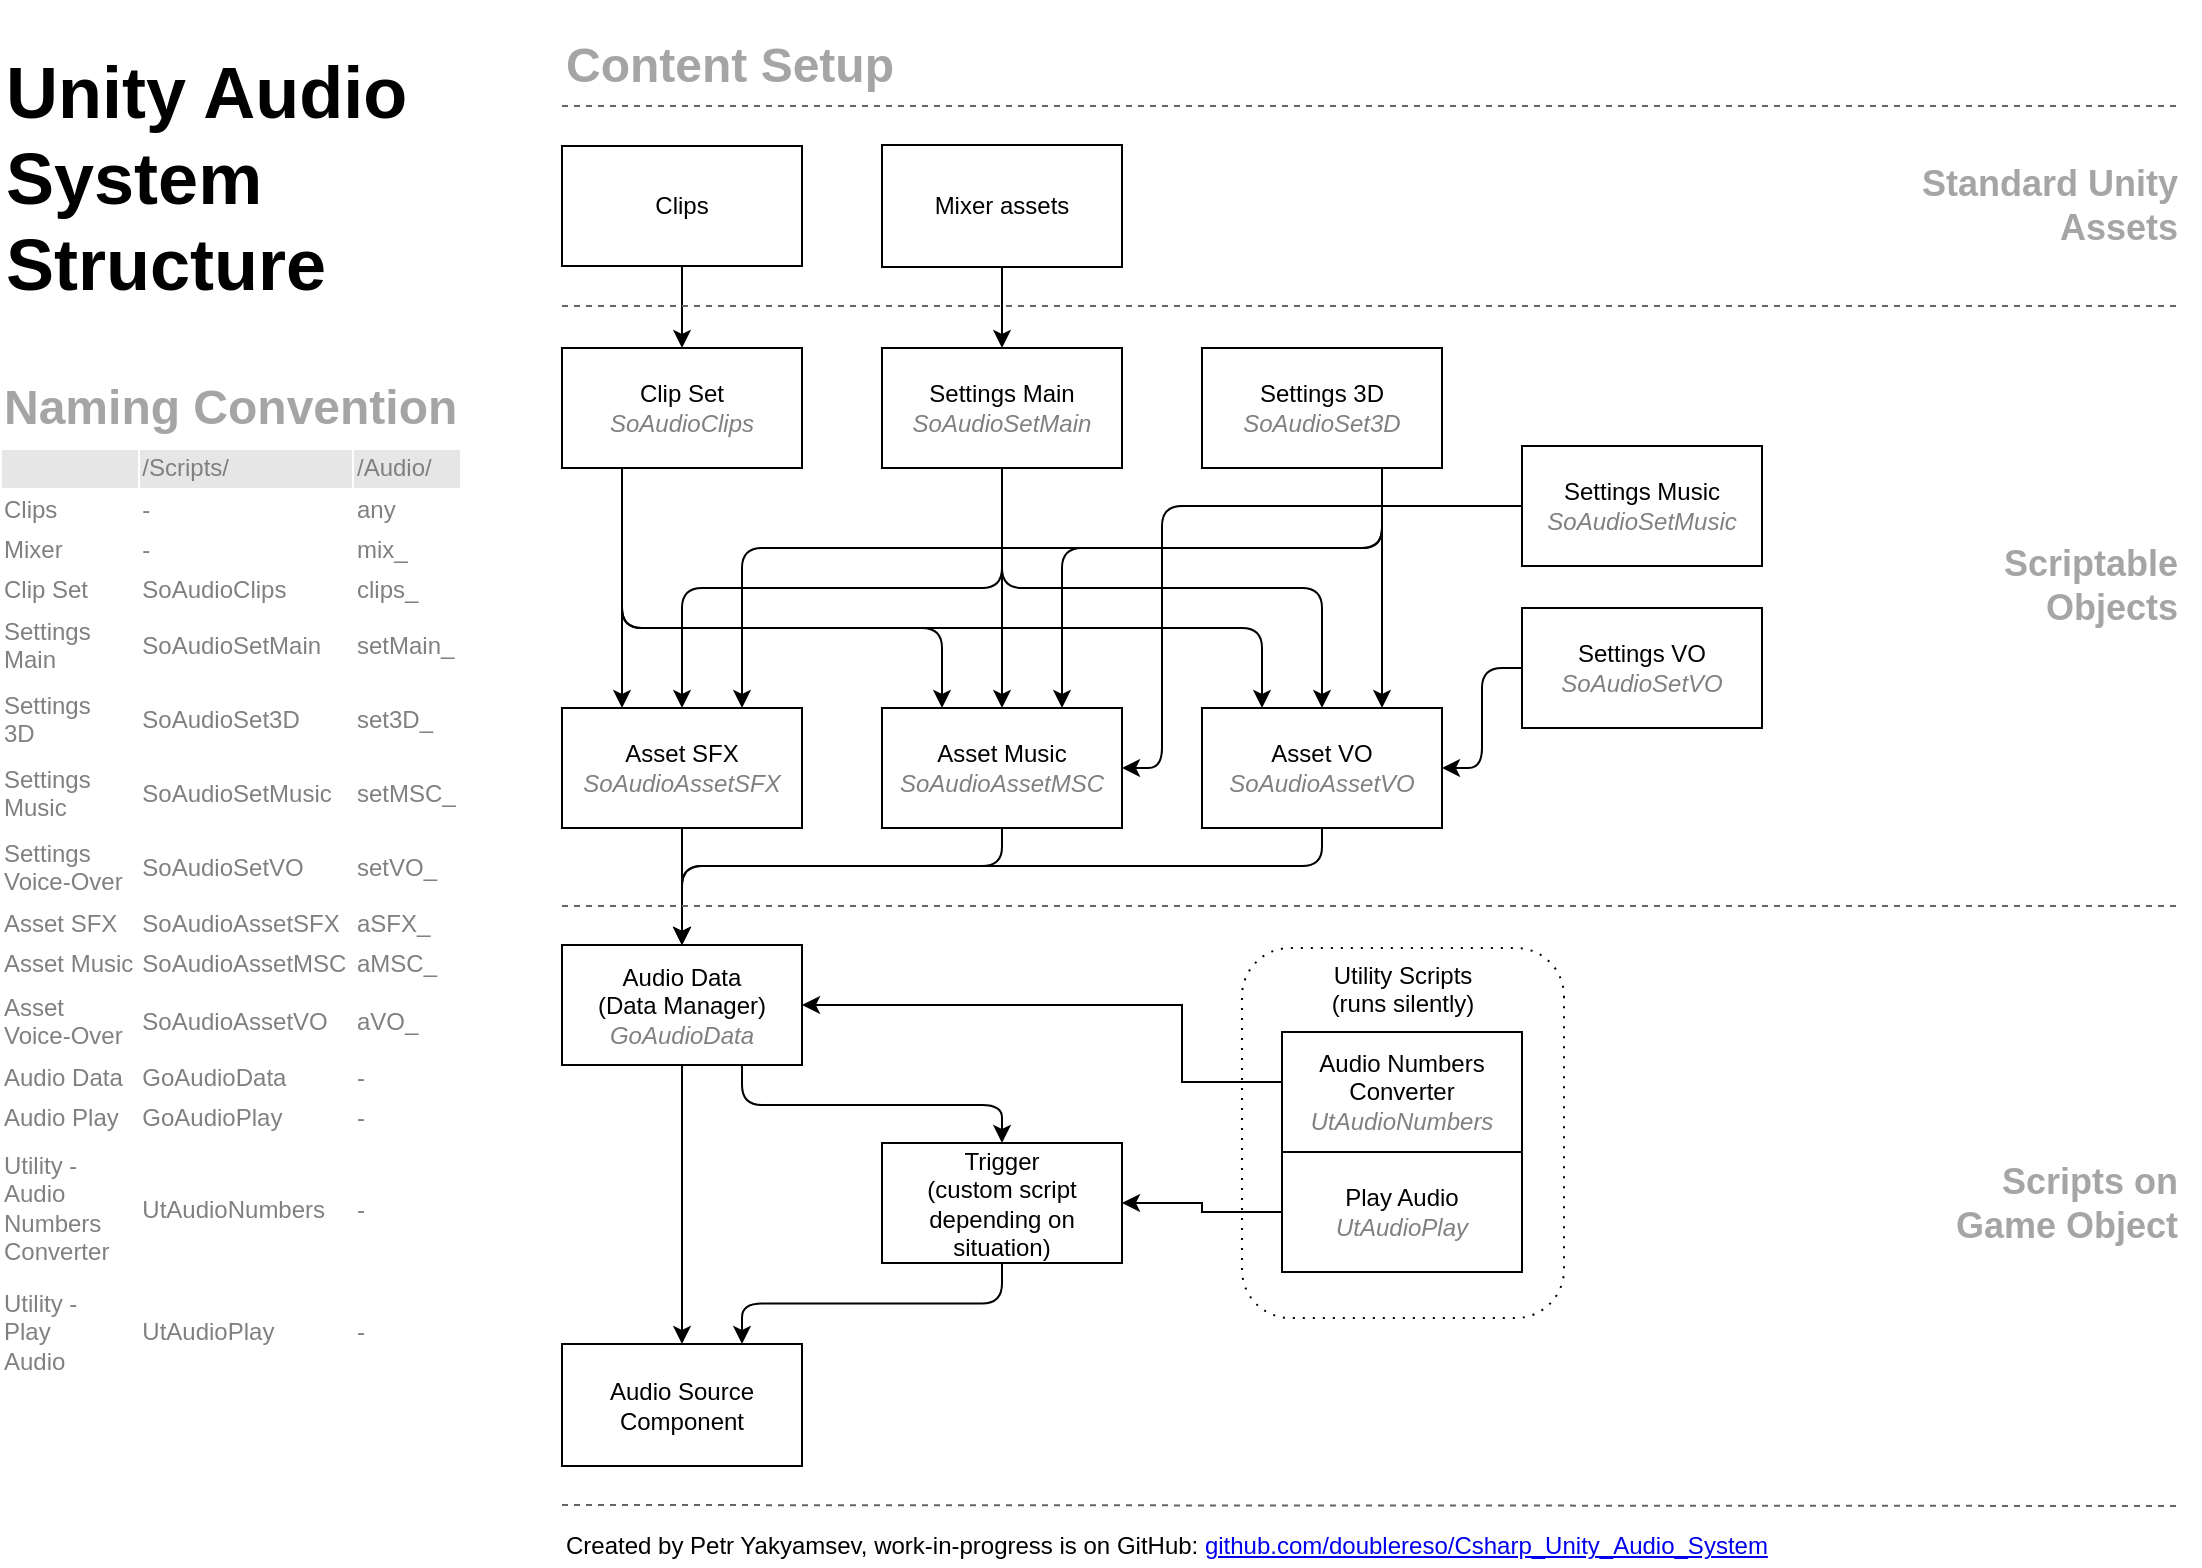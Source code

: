 <mxfile pages="1" version="11.2.9" type="device"><diagram id="NuwOYCbsyei5r1up8Xm4" name="Page-1"><mxGraphModel dx="1360" dy="802" grid="1" gridSize="10" guides="1" tooltips="1" connect="1" arrows="1" fold="1" page="1" pageScale="1" pageWidth="1169" pageHeight="827" math="0" shadow="0"><root><mxCell id="0"/><mxCell id="1" parent="0"/><mxCell id="HMFxG_M1DXBaf4q_HqDq-42" value="Utility Scripts&lt;br&gt;(runs silently)" style="rounded=1;whiteSpace=wrap;html=1;dashed=1;dashPattern=1 4;align=center;verticalAlign=top;horizontal=0;perimeterSpacing=0;rotation=90;" parent="1" vertex="1"><mxGeometry x="648" y="513" width="185" height="161" as="geometry"/></mxCell><mxCell id="5oaiqB6MAJTgHMK3KRk9-67" value="Scriptable Objects" style="text;html=1;strokeColor=none;fillColor=none;align=right;verticalAlign=middle;whiteSpace=wrap;rounded=0;fontSize=18;fontStyle=1;textOpacity=35;" parent="1" vertex="1"><mxGeometry x="1000" y="310" width="130" height="20" as="geometry"/></mxCell><mxCell id="5oaiqB6MAJTgHMK3KRk9-1" value="&lt;h1 style=&quot;font-size: 36px&quot;&gt;&lt;font style=&quot;font-size: 36px&quot;&gt;Unity Audio System Structure&lt;/font&gt;&lt;/h1&gt;" style="text;html=1;strokeColor=none;fillColor=none;spacing=2;spacingTop=-15;whiteSpace=wrap;overflow=hidden;rounded=0;verticalAlign=middle;horizontal=1;align=left;fontSize=36;" parent="1" vertex="1"><mxGeometry x="40" y="40" width="240" height="160" as="geometry"/></mxCell><mxCell id="5oaiqB6MAJTgHMK3KRk9-5" style="edgeStyle=orthogonalEdgeStyle;rounded=0;orthogonalLoop=1;jettySize=auto;html=1;exitX=0.5;exitY=1;exitDx=0;exitDy=0;" parent="1" source="5oaiqB6MAJTgHMK3KRk9-2" target="5oaiqB6MAJTgHMK3KRk9-3" edge="1"><mxGeometry relative="1" as="geometry"/></mxCell><mxCell id="5oaiqB6MAJTgHMK3KRk9-2" value="Clips" style="rounded=0;whiteSpace=wrap;html=1;" parent="1" vertex="1"><mxGeometry x="320" y="100" width="120" height="60" as="geometry"/></mxCell><mxCell id="5oaiqB6MAJTgHMK3KRk9-42" style="edgeStyle=orthogonalEdgeStyle;rounded=1;orthogonalLoop=1;jettySize=auto;html=1;exitX=0.25;exitY=1;exitDx=0;exitDy=0;entryX=0.25;entryY=0;entryDx=0;entryDy=0;" parent="1" source="5oaiqB6MAJTgHMK3KRk9-3" target="5oaiqB6MAJTgHMK3KRk9-4" edge="1"><mxGeometry relative="1" as="geometry"><Array as="points"/></mxGeometry></mxCell><mxCell id="5oaiqB6MAJTgHMK3KRk9-43" style="edgeStyle=orthogonalEdgeStyle;rounded=1;orthogonalLoop=1;jettySize=auto;html=1;entryX=0.25;entryY=0;entryDx=0;entryDy=0;" parent="1" target="5oaiqB6MAJTgHMK3KRk9-7" edge="1"><mxGeometry relative="1" as="geometry"><Array as="points"><mxPoint x="350" y="261"/><mxPoint x="350" y="341"/><mxPoint x="510" y="341"/></Array><mxPoint x="350" y="261" as="sourcePoint"/></mxGeometry></mxCell><mxCell id="5oaiqB6MAJTgHMK3KRk9-44" style="edgeStyle=orthogonalEdgeStyle;rounded=1;orthogonalLoop=1;jettySize=auto;html=1;entryX=0.25;entryY=0;entryDx=0;entryDy=0;" parent="1" target="5oaiqB6MAJTgHMK3KRk9-10" edge="1"><mxGeometry relative="1" as="geometry"><Array as="points"><mxPoint x="350" y="261"/><mxPoint x="350" y="341"/><mxPoint x="670" y="341"/></Array><mxPoint x="350" y="261" as="sourcePoint"/></mxGeometry></mxCell><mxCell id="5oaiqB6MAJTgHMK3KRk9-3" value="Clip Set&lt;br&gt;&lt;span style=&quot;color: rgb(128 , 128 , 128) ; text-align: left ; white-space: nowrap&quot;&gt;&lt;i&gt;SoAudioClips&lt;/i&gt;&lt;/span&gt;" style="rounded=0;whiteSpace=wrap;html=1;" parent="1" vertex="1"><mxGeometry x="320" y="201" width="120" height="60" as="geometry"/></mxCell><mxCell id="5oaiqB6MAJTgHMK3KRk9-55" style="edgeStyle=orthogonalEdgeStyle;orthogonalLoop=1;jettySize=auto;html=1;exitX=0.5;exitY=1;exitDx=0;exitDy=0;rounded=1;entryX=0.5;entryY=0;entryDx=0;entryDy=0;" parent="1" source="5oaiqB6MAJTgHMK3KRk9-4" target="HMFxG_M1DXBaf4q_HqDq-15" edge="1"><mxGeometry relative="1" as="geometry"/></mxCell><mxCell id="5oaiqB6MAJTgHMK3KRk9-4" value="Asset SFX&lt;br&gt;&lt;span style=&quot;color: rgb(128 , 128 , 128) ; text-align: left ; white-space: nowrap&quot;&gt;&lt;i&gt;SoAudioAssetSFX&lt;/i&gt;&lt;/span&gt;" style="rounded=0;whiteSpace=wrap;html=1;" parent="1" vertex="1"><mxGeometry x="320" y="381" width="120" height="60" as="geometry"/></mxCell><mxCell id="KXii2ARDAfbEQG1XpnMA-2" style="edgeStyle=orthogonalEdgeStyle;rounded=1;orthogonalLoop=1;jettySize=auto;html=1;exitX=0.5;exitY=1;exitDx=0;exitDy=0;entryX=0.5;entryY=0;entryDx=0;entryDy=0;" parent="1" source="5oaiqB6MAJTgHMK3KRk9-7" target="HMFxG_M1DXBaf4q_HqDq-15" edge="1"><mxGeometry relative="1" as="geometry"><Array as="points"><mxPoint x="540" y="460"/><mxPoint x="380" y="460"/></Array></mxGeometry></mxCell><mxCell id="5oaiqB6MAJTgHMK3KRk9-7" value="Asset Music&lt;br&gt;&lt;span style=&quot;color: rgb(128 , 128 , 128) ; text-align: left ; white-space: nowrap&quot;&gt;&lt;i&gt;SoAudioAssetMSC&lt;/i&gt;&lt;/span&gt;" style="rounded=0;whiteSpace=wrap;html=1;" parent="1" vertex="1"><mxGeometry x="480" y="381" width="120" height="60" as="geometry"/></mxCell><mxCell id="KXii2ARDAfbEQG1XpnMA-1" style="edgeStyle=orthogonalEdgeStyle;rounded=1;orthogonalLoop=1;jettySize=auto;html=1;exitX=0.5;exitY=1;exitDx=0;exitDy=0;entryX=0.5;entryY=0;entryDx=0;entryDy=0;" parent="1" source="5oaiqB6MAJTgHMK3KRk9-10" target="HMFxG_M1DXBaf4q_HqDq-15" edge="1"><mxGeometry relative="1" as="geometry"><Array as="points"><mxPoint x="700" y="460"/><mxPoint x="380" y="460"/></Array></mxGeometry></mxCell><mxCell id="5oaiqB6MAJTgHMK3KRk9-10" value="Asset VO&lt;br&gt;&lt;span style=&quot;color: rgb(128 , 128 , 128) ; text-align: left ; white-space: nowrap&quot;&gt;&lt;i&gt;SoAudioAssetVO&lt;/i&gt;&lt;/span&gt;" style="rounded=0;whiteSpace=wrap;html=1;" parent="1" vertex="1"><mxGeometry x="640" y="381" width="120" height="60" as="geometry"/></mxCell><mxCell id="5oaiqB6MAJTgHMK3KRk9-45" style="edgeStyle=orthogonalEdgeStyle;rounded=1;orthogonalLoop=1;jettySize=auto;html=1;exitX=0.5;exitY=1;exitDx=0;exitDy=0;entryX=0.5;entryY=0;entryDx=0;entryDy=0;" parent="1" source="5oaiqB6MAJTgHMK3KRk9-12" target="5oaiqB6MAJTgHMK3KRk9-4" edge="1"><mxGeometry relative="1" as="geometry"><Array as="points"><mxPoint x="540" y="321"/><mxPoint x="380" y="321"/></Array></mxGeometry></mxCell><mxCell id="5oaiqB6MAJTgHMK3KRk9-46" value="`" style="edgeStyle=orthogonalEdgeStyle;rounded=0;orthogonalLoop=1;jettySize=auto;html=1;exitX=0.25;exitY=1;exitDx=0;exitDy=0;entryX=0.5;entryY=0;entryDx=0;entryDy=0;" parent="1" source="5oaiqB6MAJTgHMK3KRk9-12" target="5oaiqB6MAJTgHMK3KRk9-7" edge="1"><mxGeometry x="-0.12" y="30" relative="1" as="geometry"><Array as="points"><mxPoint x="540" y="201"/></Array><mxPoint as="offset"/></mxGeometry></mxCell><mxCell id="5oaiqB6MAJTgHMK3KRk9-47" style="edgeStyle=orthogonalEdgeStyle;rounded=1;orthogonalLoop=1;jettySize=auto;html=1;exitX=0.5;exitY=1;exitDx=0;exitDy=0;entryX=0.5;entryY=0;entryDx=0;entryDy=0;" parent="1" source="5oaiqB6MAJTgHMK3KRk9-12" target="5oaiqB6MAJTgHMK3KRk9-10" edge="1"><mxGeometry relative="1" as="geometry"><Array as="points"><mxPoint x="540" y="321"/><mxPoint x="700" y="321"/></Array></mxGeometry></mxCell><mxCell id="5oaiqB6MAJTgHMK3KRk9-12" value="Settings Main&lt;br&gt;&lt;span style=&quot;color: rgb(128 , 128 , 128) ; text-align: left ; white-space: nowrap&quot;&gt;&lt;i&gt;SoAudioSetMain&lt;/i&gt;&lt;/span&gt;" style="rounded=0;whiteSpace=wrap;html=1;" parent="1" vertex="1"><mxGeometry x="480" y="201" width="120" height="60" as="geometry"/></mxCell><mxCell id="5oaiqB6MAJTgHMK3KRk9-50" style="edgeStyle=orthogonalEdgeStyle;rounded=1;orthogonalLoop=1;jettySize=auto;html=1;exitX=0.75;exitY=1;exitDx=0;exitDy=0;entryX=0.75;entryY=0;entryDx=0;entryDy=0;" parent="1" source="5oaiqB6MAJTgHMK3KRk9-21" target="5oaiqB6MAJTgHMK3KRk9-10" edge="1"><mxGeometry relative="1" as="geometry"/></mxCell><mxCell id="5oaiqB6MAJTgHMK3KRk9-51" style="edgeStyle=orthogonalEdgeStyle;rounded=1;orthogonalLoop=1;jettySize=auto;html=1;exitX=0.75;exitY=1;exitDx=0;exitDy=0;entryX=0.75;entryY=0;entryDx=0;entryDy=0;" parent="1" source="5oaiqB6MAJTgHMK3KRk9-21" target="5oaiqB6MAJTgHMK3KRk9-7" edge="1"><mxGeometry relative="1" as="geometry"><Array as="points"><mxPoint x="730" y="301"/><mxPoint x="570" y="301"/></Array></mxGeometry></mxCell><mxCell id="5oaiqB6MAJTgHMK3KRk9-52" style="edgeStyle=orthogonalEdgeStyle;rounded=1;orthogonalLoop=1;jettySize=auto;html=1;exitX=0.75;exitY=1;exitDx=0;exitDy=0;entryX=0.75;entryY=0;entryDx=0;entryDy=0;" parent="1" source="5oaiqB6MAJTgHMK3KRk9-21" target="5oaiqB6MAJTgHMK3KRk9-4" edge="1"><mxGeometry relative="1" as="geometry"><Array as="points"><mxPoint x="730" y="301"/><mxPoint x="410" y="301"/></Array></mxGeometry></mxCell><mxCell id="5oaiqB6MAJTgHMK3KRk9-21" value="Settings 3D&lt;br&gt;&lt;span style=&quot;color: rgb(128 , 128 , 128) ; text-align: left ; white-space: nowrap&quot;&gt;&lt;i&gt;SoAudioSet3D&lt;/i&gt;&lt;/span&gt;" style="rounded=0;whiteSpace=wrap;html=1;" parent="1" vertex="1"><mxGeometry x="640" y="201" width="120" height="60" as="geometry"/></mxCell><mxCell id="HMFxG_M1DXBaf4q_HqDq-31" style="edgeStyle=orthogonalEdgeStyle;rounded=1;orthogonalLoop=1;jettySize=auto;html=1;exitX=0;exitY=0.5;exitDx=0;exitDy=0;entryX=1;entryY=0.5;entryDx=0;entryDy=0;" parent="1" source="5oaiqB6MAJTgHMK3KRk9-26" target="5oaiqB6MAJTgHMK3KRk9-7" edge="1"><mxGeometry relative="1" as="geometry"><Array as="points"><mxPoint x="620" y="280"/><mxPoint x="620" y="411"/></Array></mxGeometry></mxCell><mxCell id="5oaiqB6MAJTgHMK3KRk9-26" value="Settings Music&lt;br&gt;&lt;span style=&quot;color: rgb(128 , 128 , 128) ; text-align: left ; white-space: nowrap&quot;&gt;&lt;i&gt;SoAudioSetMusic&lt;/i&gt;&lt;/span&gt;" style="rounded=0;whiteSpace=wrap;html=1;" parent="1" vertex="1"><mxGeometry x="800" y="250" width="120" height="60" as="geometry"/></mxCell><mxCell id="HMFxG_M1DXBaf4q_HqDq-16" style="edgeStyle=orthogonalEdgeStyle;rounded=0;orthogonalLoop=1;jettySize=auto;html=1;exitX=0.5;exitY=0;exitDx=0;exitDy=0;entryX=0.5;entryY=0;entryDx=0;entryDy=0;" parent="1" source="HMFxG_M1DXBaf4q_HqDq-15" target="HMFxG_M1DXBaf4q_HqDq-15" edge="1"><mxGeometry relative="1" as="geometry"/></mxCell><mxCell id="5oaiqB6MAJTgHMK3KRk9-28" value="Audio Source Component" style="rounded=0;whiteSpace=wrap;html=1;" parent="1" vertex="1"><mxGeometry x="320" y="699" width="120" height="61" as="geometry"/></mxCell><mxCell id="5oaiqB6MAJTgHMK3KRk9-29" value="Mixer assets" style="rounded=0;whiteSpace=wrap;html=1;" parent="1" vertex="1"><mxGeometry x="480" y="99.5" width="120" height="61" as="geometry"/></mxCell><mxCell id="HMFxG_M1DXBaf4q_HqDq-32" style="edgeStyle=orthogonalEdgeStyle;rounded=1;orthogonalLoop=1;jettySize=auto;html=1;exitX=0;exitY=0.5;exitDx=0;exitDy=0;entryX=1;entryY=0.5;entryDx=0;entryDy=0;" parent="1" source="5oaiqB6MAJTgHMK3KRk9-41" target="5oaiqB6MAJTgHMK3KRk9-10" edge="1"><mxGeometry relative="1" as="geometry"/></mxCell><mxCell id="5oaiqB6MAJTgHMK3KRk9-41" value="Settings VO&lt;br&gt;&lt;span style=&quot;color: rgb(128 , 128 , 128) ; text-align: left ; white-space: nowrap&quot;&gt;&lt;i&gt;SoAudioSetVO&lt;/i&gt;&lt;/span&gt;" style="rounded=0;whiteSpace=wrap;html=1;" parent="1" vertex="1"><mxGeometry x="800" y="331" width="120" height="60" as="geometry"/></mxCell><mxCell id="5oaiqB6MAJTgHMK3KRk9-60" value="" style="endArrow=none;dashed=1;html=1;strokeColor=#666666;" parent="1" edge="1"><mxGeometry width="50" height="50" relative="1" as="geometry"><mxPoint x="320" y="80" as="sourcePoint"/><mxPoint x="1130" y="80" as="targetPoint"/></mxGeometry></mxCell><mxCell id="5oaiqB6MAJTgHMK3KRk9-61" value="" style="endArrow=none;dashed=1;html=1;strokeColor=#666666;" parent="1" edge="1"><mxGeometry width="50" height="50" relative="1" as="geometry"><mxPoint x="320" y="180" as="sourcePoint"/><mxPoint x="1130" y="180" as="targetPoint"/></mxGeometry></mxCell><mxCell id="5oaiqB6MAJTgHMK3KRk9-62" value="" style="endArrow=none;dashed=1;html=1;strokeColor=#666666;" parent="1" edge="1"><mxGeometry width="50" height="50" relative="1" as="geometry"><mxPoint x="320" y="480" as="sourcePoint"/><mxPoint x="1130" y="480" as="targetPoint"/></mxGeometry></mxCell><mxCell id="5oaiqB6MAJTgHMK3KRk9-63" value="Standard Unity Assets" style="text;html=1;strokeColor=none;fillColor=none;align=right;verticalAlign=middle;whiteSpace=wrap;rounded=0;fontSize=18;fontStyle=1;textOpacity=35;" parent="1" vertex="1"><mxGeometry x="1000" y="120" width="130" height="20" as="geometry"/></mxCell><mxCell id="HMFxG_M1DXBaf4q_HqDq-33" style="edgeStyle=orthogonalEdgeStyle;rounded=1;orthogonalLoop=1;jettySize=auto;html=1;exitX=0.5;exitY=1;exitDx=0;exitDy=0;entryX=0.75;entryY=0;entryDx=0;entryDy=0;" parent="1" source="5oaiqB6MAJTgHMK3KRk9-68" target="5oaiqB6MAJTgHMK3KRk9-28" edge="1"><mxGeometry relative="1" as="geometry"/></mxCell><mxCell id="5oaiqB6MAJTgHMK3KRk9-68" value="Trigger&lt;br&gt;(custom script depending on situation)" style="rounded=0;whiteSpace=wrap;html=1;" parent="1" vertex="1"><mxGeometry x="480" y="598.5" width="120" height="60" as="geometry"/></mxCell><mxCell id="5oaiqB6MAJTgHMK3KRk9-78" value="" style="endArrow=none;dashed=1;html=1;strokeColor=#666666;" parent="1" edge="1"><mxGeometry width="50" height="50" relative="1" as="geometry"><mxPoint x="320" y="779.5" as="sourcePoint"/><mxPoint x="1130" y="780" as="targetPoint"/></mxGeometry></mxCell><mxCell id="HMFxG_M1DXBaf4q_HqDq-1" value="Content Setup" style="text;html=1;strokeColor=none;fillColor=none;align=left;verticalAlign=middle;whiteSpace=wrap;rounded=0;fontSize=24;fontStyle=1;textOpacity=35;" parent="1" vertex="1"><mxGeometry x="320" y="50" width="230" height="20" as="geometry"/></mxCell><mxCell id="HMFxG_M1DXBaf4q_HqDq-17" style="edgeStyle=orthogonalEdgeStyle;rounded=1;orthogonalLoop=1;jettySize=auto;html=1;exitX=0.5;exitY=1;exitDx=0;exitDy=0;" parent="1" source="HMFxG_M1DXBaf4q_HqDq-15" target="5oaiqB6MAJTgHMK3KRk9-28" edge="1"><mxGeometry relative="1" as="geometry"/></mxCell><mxCell id="HMFxG_M1DXBaf4q_HqDq-34" style="edgeStyle=orthogonalEdgeStyle;rounded=1;orthogonalLoop=1;jettySize=auto;html=1;exitX=0.75;exitY=1;exitDx=0;exitDy=0;entryX=0.5;entryY=0;entryDx=0;entryDy=0;" parent="1" source="HMFxG_M1DXBaf4q_HqDq-15" target="5oaiqB6MAJTgHMK3KRk9-68" edge="1"><mxGeometry relative="1" as="geometry"><Array as="points"><mxPoint x="410" y="579.5"/><mxPoint x="540" y="579.5"/></Array></mxGeometry></mxCell><mxCell id="HMFxG_M1DXBaf4q_HqDq-15" value="Audio Data&lt;br&gt;(Data Manager)&lt;br&gt;&lt;span style=&quot;color: rgb(128 , 128 , 128) ; text-align: left ; white-space: nowrap&quot;&gt;&lt;i&gt;GoAudioData&lt;/i&gt;&lt;/span&gt;" style="rounded=0;whiteSpace=wrap;html=1;" parent="1" vertex="1"><mxGeometry x="320" y="499.5" width="120" height="60" as="geometry"/></mxCell><mxCell id="HMFxG_M1DXBaf4q_HqDq-18" value="Scripts on Game Object" style="text;html=1;strokeColor=none;fillColor=none;align=right;verticalAlign=middle;whiteSpace=wrap;rounded=0;fontSize=18;fontStyle=1;textOpacity=35;" parent="1" vertex="1"><mxGeometry x="1000" y="619" width="130" height="20" as="geometry"/></mxCell><mxCell id="DvYwh62HA_2dbjACGNNH-3" style="edgeStyle=orthogonalEdgeStyle;rounded=0;orthogonalLoop=1;jettySize=auto;html=1;exitX=0;exitY=0.5;exitDx=0;exitDy=0;entryX=1;entryY=0.5;entryDx=0;entryDy=0;" parent="1" source="HMFxG_M1DXBaf4q_HqDq-30" target="HMFxG_M1DXBaf4q_HqDq-15" edge="1"><mxGeometry relative="1" as="geometry"><Array as="points"><mxPoint x="630" y="568"/><mxPoint x="630" y="529"/></Array></mxGeometry></mxCell><mxCell id="HMFxG_M1DXBaf4q_HqDq-30" value="Audio Numbers Converter&lt;br&gt;&lt;span style=&quot;color: rgb(128 , 128 , 128) ; text-align: left ; white-space: nowrap&quot;&gt;&lt;i&gt;UtAudioNumbers&lt;/i&gt;&lt;/span&gt;" style="rounded=0;whiteSpace=wrap;html=1;" parent="1" vertex="1"><mxGeometry x="680" y="543" width="120" height="60" as="geometry"/></mxCell><mxCell id="DvYwh62HA_2dbjACGNNH-2" style="edgeStyle=orthogonalEdgeStyle;rounded=0;orthogonalLoop=1;jettySize=auto;html=1;exitX=0;exitY=0.5;exitDx=0;exitDy=0;entryX=1;entryY=0.5;entryDx=0;entryDy=0;" parent="1" source="HMFxG_M1DXBaf4q_HqDq-41" target="5oaiqB6MAJTgHMK3KRk9-68" edge="1"><mxGeometry relative="1" as="geometry"/></mxCell><mxCell id="HMFxG_M1DXBaf4q_HqDq-41" value="Play Audio&lt;br&gt;&lt;span style=&quot;color: rgb(128 , 128 , 128) ; text-align: left ; white-space: nowrap&quot;&gt;&lt;i&gt;UtAudioPlay&lt;/i&gt;&lt;/span&gt;" style="rounded=0;whiteSpace=wrap;html=1;" parent="1" vertex="1"><mxGeometry x="680" y="603" width="120" height="60" as="geometry"/></mxCell><mxCell id="HMFxG_M1DXBaf4q_HqDq-46" value="Naming Convention" style="text;html=1;strokeColor=none;fillColor=none;align=left;verticalAlign=middle;whiteSpace=wrap;rounded=0;fontSize=24;fontStyle=1;textOpacity=35;" parent="1" vertex="1"><mxGeometry x="39" y="221" width="261" height="20" as="geometry"/></mxCell><mxCell id="v4GD1mi7taipfbbKMgTv-25" value="&lt;table border=&quot;1&quot; width=&quot;100%&quot; style=&quot;width: 100% ; height: 100% ; border-collapse: collapse ; border: 1px solid rgb(255 , 255 , 255)&quot;&gt;&lt;tbody&gt;&lt;tr&gt;&lt;td style=&quot;background-color: rgb(230 , 230 , 230)&quot;&gt;&lt;/td&gt;&lt;td style=&quot;background-color: rgb(230 , 230 , 230)&quot;&gt;/Scripts/&lt;/td&gt;&lt;td style=&quot;background-color: rgb(230 , 230 , 230)&quot;&gt;/Audio/&lt;/td&gt;&lt;/tr&gt;&lt;tr&gt;&lt;td&gt;Clips&lt;/td&gt;&lt;td&gt;-&lt;/td&gt;&lt;td&gt;any&lt;/td&gt;&lt;/tr&gt;&lt;tr&gt;&lt;td&gt;Mixer&lt;/td&gt;&lt;td&gt;-&lt;/td&gt;&lt;td&gt;mix_&lt;/td&gt;&lt;/tr&gt;&lt;tr&gt;&lt;td&gt;Clip Set&lt;/td&gt;&lt;td&gt;SoAudioClips&lt;/td&gt;&lt;td&gt;clips_&lt;/td&gt;&lt;/tr&gt;&lt;tr&gt;&lt;td&gt;Settings&lt;br&gt;Main&lt;br&gt;&lt;/td&gt;&lt;td&gt;SoAudioSetMain&lt;/td&gt;&lt;td&gt;setMain_&lt;/td&gt;&lt;/tr&gt;&lt;tr&gt;&lt;td&gt;Settings&lt;br&gt;3D&lt;/td&gt;&lt;td&gt;SoAudioSet3D&lt;br&gt;&lt;/td&gt;&lt;td&gt;set3D_&lt;/td&gt;&lt;/tr&gt;&lt;tr&gt;&lt;td&gt;Settings&lt;br&gt;Music&lt;br&gt;&lt;/td&gt;&lt;td&gt;SoAudioSetMusic&lt;br&gt;&lt;/td&gt;&lt;td&gt;setMSC_&lt;/td&gt;&lt;/tr&gt;&lt;tr&gt;&lt;td&gt;Settings&lt;br&gt;Voice-Over&lt;br&gt;&lt;/td&gt;&lt;td&gt;SoAudioSetVO&lt;br&gt;&lt;/td&gt;&lt;td&gt;setVO_&lt;/td&gt;&lt;/tr&gt;&lt;tr&gt;&lt;td&gt;Asset SFX&lt;/td&gt;&lt;td&gt;SoAudioAssetSFX&lt;/td&gt;&lt;td&gt;aSFX_&lt;/td&gt;&lt;/tr&gt;&lt;tr&gt;&lt;td&gt;Asset Music&lt;br&gt;&lt;/td&gt;&lt;td&gt;SoAudioAssetMSC&lt;/td&gt;&lt;td&gt;aMSC_&lt;/td&gt;&lt;/tr&gt;&lt;tr&gt;&lt;td&gt;Asset&lt;br&gt;Voice-Over&lt;br&gt;&lt;/td&gt;&lt;td&gt;SoAudioAssetVO&lt;br&gt;&lt;/td&gt;&lt;td&gt;aVO_&lt;/td&gt;&lt;/tr&gt;&lt;tr&gt;&lt;td&gt;Audio Data&lt;/td&gt;&lt;td&gt;GoAudioData&lt;/td&gt;&lt;td&gt;-&lt;/td&gt;&lt;/tr&gt;&lt;tr&gt;&lt;td&gt;Audio Play&lt;/td&gt;&lt;td&gt;GoAudioPlay&lt;/td&gt;&lt;td&gt;-&lt;/td&gt;&lt;/tr&gt;&lt;tr&gt;&lt;td&gt;Utility -&lt;br&gt;Audio&lt;br&gt;Numbers&lt;br&gt;Converter&lt;/td&gt;&lt;td&gt;UtAudioNumbers&lt;/td&gt;&lt;td&gt;-&lt;/td&gt;&lt;/tr&gt;&lt;tr&gt;&lt;td&gt;Utility -&lt;br&gt;Play&lt;br&gt;Audio&lt;br&gt;&lt;/td&gt;&lt;td&gt;UtAudioPlay&lt;/td&gt;&lt;td&gt;-&lt;/td&gt;&lt;/tr&gt;&lt;/tbody&gt;&lt;/table&gt;" style="text;html=1;strokeColor=none;fillColor=none;overflow=fill;align=left;fontColor=#808080;" parent="1" vertex="1"><mxGeometry x="39" y="251" width="231" height="470" as="geometry"/></mxCell><mxCell id="-SEEb8Wrsl6r7tR71Qh--1" value="Created by Petr Yakyamsev, work-in-progress is on GitHub:&amp;nbsp;&lt;a href=&quot;https://github.com/doublereso/Csharp_Unity_Audio_System&quot;&gt;github.com/doublereso/Csharp_Unity_Audio_System&lt;/a&gt;" style="text;html=1;strokeColor=none;fillColor=none;align=left;verticalAlign=middle;whiteSpace=wrap;rounded=0;" parent="1" vertex="1"><mxGeometry x="320" y="790" width="819" height="20" as="geometry"/></mxCell><mxCell id="DvYwh62HA_2dbjACGNNH-1" value="" style="endArrow=classic;html=1;exitX=0.5;exitY=1;exitDx=0;exitDy=0;entryX=0.5;entryY=0;entryDx=0;entryDy=0;" parent="1" source="5oaiqB6MAJTgHMK3KRk9-29" target="5oaiqB6MAJTgHMK3KRk9-12" edge="1"><mxGeometry width="50" height="50" relative="1" as="geometry"><mxPoint x="40" y="880" as="sourcePoint"/><mxPoint x="90" y="830" as="targetPoint"/></mxGeometry></mxCell></root></mxGraphModel></diagram></mxfile>